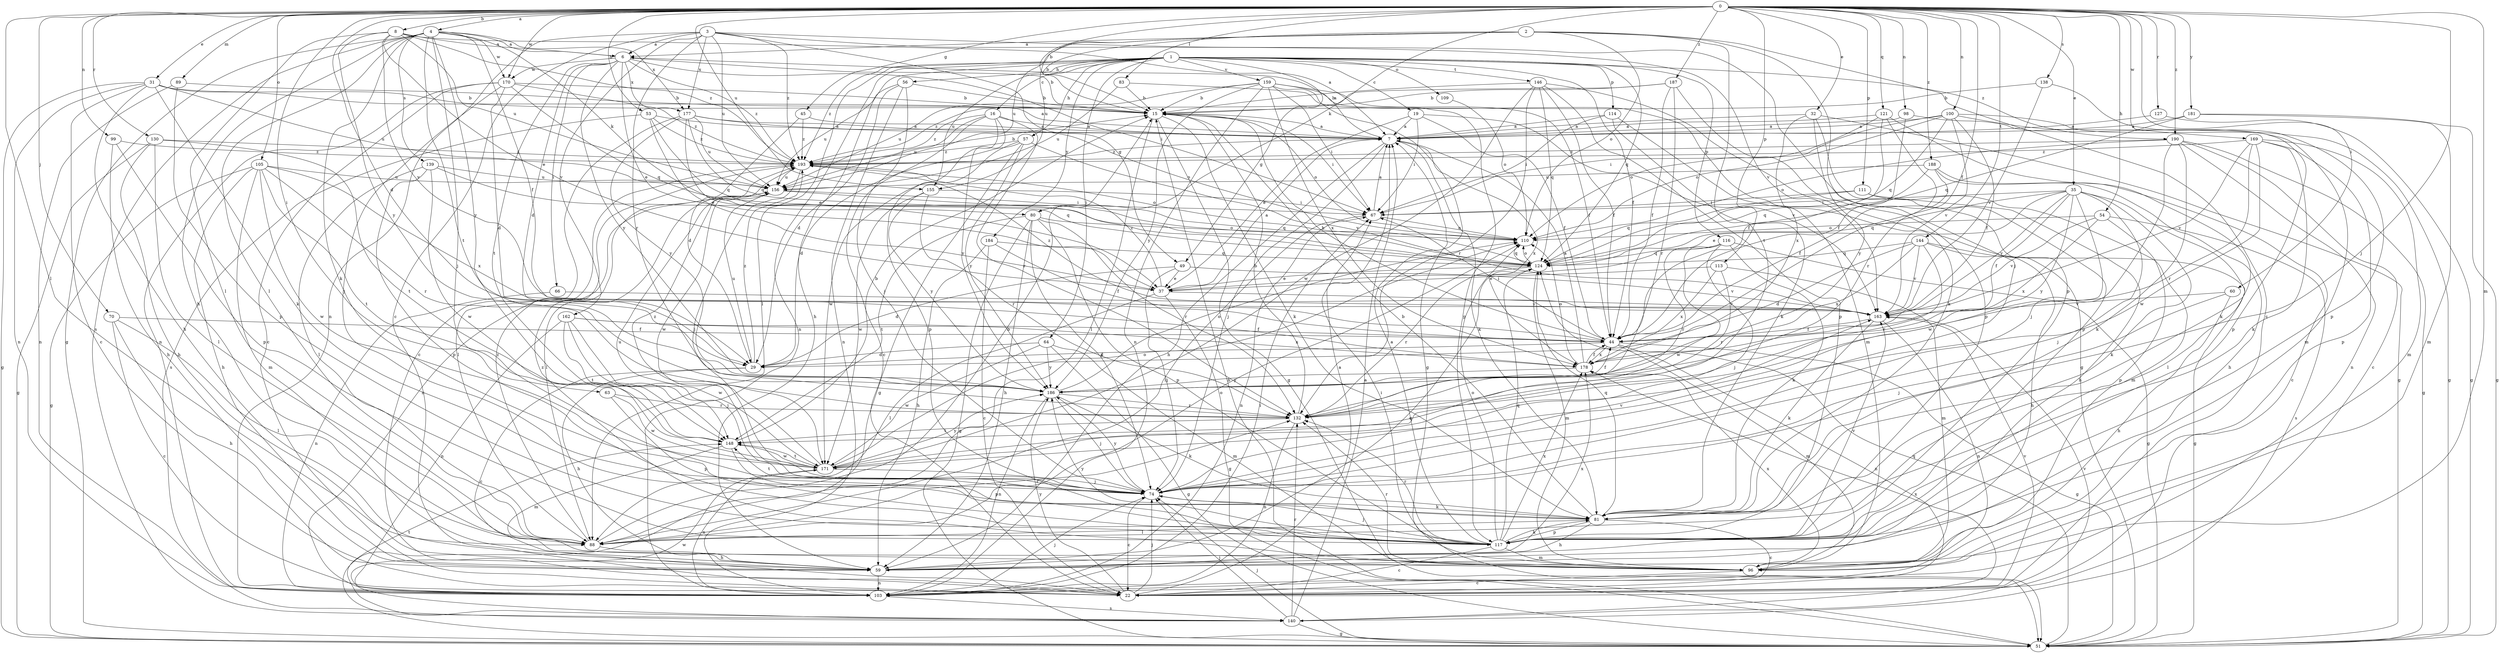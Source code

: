strict digraph  {
0;
1;
2;
3;
4;
6;
7;
8;
15;
16;
19;
22;
29;
31;
32;
35;
37;
44;
45;
49;
51;
53;
54;
56;
57;
59;
60;
63;
64;
66;
67;
70;
74;
80;
81;
83;
88;
89;
96;
98;
99;
100;
103;
105;
109;
110;
111;
113;
114;
116;
117;
121;
124;
127;
130;
132;
138;
139;
140;
144;
146;
148;
155;
156;
159;
162;
163;
169;
170;
171;
177;
178;
181;
184;
186;
187;
188;
190;
193;
0 -> 4  [label=a];
0 -> 8  [label=b];
0 -> 15  [label=b];
0 -> 29  [label=d];
0 -> 31  [label=e];
0 -> 32  [label=e];
0 -> 35  [label=e];
0 -> 44  [label=f];
0 -> 45  [label=g];
0 -> 53  [label=h];
0 -> 54  [label=h];
0 -> 60  [label=i];
0 -> 63  [label=i];
0 -> 70  [label=j];
0 -> 74  [label=j];
0 -> 80  [label=k];
0 -> 83  [label=l];
0 -> 88  [label=l];
0 -> 89  [label=m];
0 -> 96  [label=m];
0 -> 98  [label=n];
0 -> 99  [label=n];
0 -> 100  [label=n];
0 -> 105  [label=o];
0 -> 111  [label=p];
0 -> 113  [label=p];
0 -> 121  [label=q];
0 -> 127  [label=r];
0 -> 130  [label=r];
0 -> 138  [label=s];
0 -> 144  [label=t];
0 -> 155  [label=u];
0 -> 169  [label=w];
0 -> 170  [label=w];
0 -> 181  [label=y];
0 -> 187  [label=z];
0 -> 188  [label=z];
0 -> 190  [label=z];
1 -> 16  [label=c];
1 -> 19  [label=c];
1 -> 44  [label=f];
1 -> 49  [label=g];
1 -> 56  [label=h];
1 -> 57  [label=h];
1 -> 59  [label=h];
1 -> 64  [label=i];
1 -> 88  [label=l];
1 -> 103  [label=n];
1 -> 109  [label=o];
1 -> 114  [label=p];
1 -> 116  [label=p];
1 -> 124  [label=q];
1 -> 146  [label=t];
1 -> 155  [label=u];
1 -> 159  [label=v];
1 -> 184  [label=y];
1 -> 190  [label=z];
1 -> 193  [label=z];
2 -> 6  [label=a];
2 -> 15  [label=b];
2 -> 22  [label=c];
2 -> 74  [label=j];
2 -> 110  [label=o];
2 -> 148  [label=t];
2 -> 155  [label=u];
2 -> 156  [label=u];
3 -> 6  [label=a];
3 -> 22  [label=c];
3 -> 49  [label=g];
3 -> 103  [label=n];
3 -> 117  [label=p];
3 -> 132  [label=r];
3 -> 156  [label=u];
3 -> 162  [label=v];
3 -> 163  [label=v];
3 -> 177  [label=x];
3 -> 193  [label=z];
4 -> 6  [label=a];
4 -> 44  [label=f];
4 -> 51  [label=g];
4 -> 59  [label=h];
4 -> 74  [label=j];
4 -> 80  [label=k];
4 -> 81  [label=k];
4 -> 88  [label=l];
4 -> 139  [label=s];
4 -> 140  [label=s];
4 -> 148  [label=t];
4 -> 170  [label=w];
4 -> 177  [label=x];
4 -> 186  [label=y];
6 -> 15  [label=b];
6 -> 29  [label=d];
6 -> 37  [label=e];
6 -> 66  [label=i];
6 -> 67  [label=i];
6 -> 148  [label=t];
6 -> 170  [label=w];
6 -> 177  [label=x];
6 -> 186  [label=y];
6 -> 193  [label=z];
7 -> 6  [label=a];
7 -> 59  [label=h];
7 -> 74  [label=j];
7 -> 81  [label=k];
7 -> 178  [label=x];
7 -> 193  [label=z];
8 -> 6  [label=a];
8 -> 7  [label=a];
8 -> 37  [label=e];
8 -> 88  [label=l];
8 -> 156  [label=u];
8 -> 163  [label=v];
8 -> 186  [label=y];
8 -> 193  [label=z];
15 -> 7  [label=a];
15 -> 51  [label=g];
15 -> 67  [label=i];
15 -> 81  [label=k];
15 -> 88  [label=l];
15 -> 110  [label=o];
16 -> 7  [label=a];
16 -> 22  [label=c];
16 -> 117  [label=p];
16 -> 132  [label=r];
16 -> 156  [label=u];
16 -> 186  [label=y];
16 -> 193  [label=z];
19 -> 7  [label=a];
19 -> 37  [label=e];
19 -> 44  [label=f];
19 -> 67  [label=i];
19 -> 163  [label=v];
22 -> 7  [label=a];
22 -> 74  [label=j];
22 -> 163  [label=v];
22 -> 186  [label=y];
29 -> 22  [label=c];
29 -> 59  [label=h];
29 -> 156  [label=u];
29 -> 193  [label=z];
31 -> 7  [label=a];
31 -> 15  [label=b];
31 -> 22  [label=c];
31 -> 51  [label=g];
31 -> 59  [label=h];
31 -> 81  [label=k];
31 -> 103  [label=n];
31 -> 156  [label=u];
32 -> 7  [label=a];
32 -> 51  [label=g];
32 -> 117  [label=p];
32 -> 178  [label=x];
32 -> 186  [label=y];
35 -> 37  [label=e];
35 -> 44  [label=f];
35 -> 67  [label=i];
35 -> 74  [label=j];
35 -> 81  [label=k];
35 -> 88  [label=l];
35 -> 124  [label=q];
35 -> 163  [label=v];
35 -> 171  [label=w];
35 -> 186  [label=y];
37 -> 7  [label=a];
37 -> 51  [label=g];
37 -> 88  [label=l];
37 -> 163  [label=v];
37 -> 193  [label=z];
44 -> 15  [label=b];
44 -> 29  [label=d];
44 -> 51  [label=g];
44 -> 67  [label=i];
44 -> 96  [label=m];
44 -> 103  [label=n];
44 -> 178  [label=x];
45 -> 7  [label=a];
45 -> 29  [label=d];
45 -> 193  [label=z];
49 -> 29  [label=d];
49 -> 37  [label=e];
49 -> 74  [label=j];
49 -> 163  [label=v];
51 -> 15  [label=b];
51 -> 74  [label=j];
51 -> 124  [label=q];
53 -> 7  [label=a];
53 -> 37  [label=e];
53 -> 124  [label=q];
53 -> 140  [label=s];
53 -> 193  [label=z];
54 -> 110  [label=o];
54 -> 117  [label=p];
54 -> 140  [label=s];
54 -> 163  [label=v];
54 -> 178  [label=x];
56 -> 15  [label=b];
56 -> 29  [label=d];
56 -> 74  [label=j];
56 -> 103  [label=n];
56 -> 156  [label=u];
57 -> 29  [label=d];
57 -> 51  [label=g];
57 -> 163  [label=v];
57 -> 171  [label=w];
57 -> 186  [label=y];
57 -> 193  [label=z];
59 -> 103  [label=n];
59 -> 124  [label=q];
59 -> 178  [label=x];
60 -> 59  [label=h];
60 -> 74  [label=j];
60 -> 163  [label=v];
63 -> 117  [label=p];
63 -> 132  [label=r];
63 -> 171  [label=w];
64 -> 29  [label=d];
64 -> 51  [label=g];
64 -> 96  [label=m];
64 -> 171  [label=w];
64 -> 186  [label=y];
66 -> 103  [label=n];
66 -> 163  [label=v];
67 -> 7  [label=a];
67 -> 103  [label=n];
67 -> 110  [label=o];
70 -> 22  [label=c];
70 -> 44  [label=f];
70 -> 59  [label=h];
70 -> 88  [label=l];
74 -> 22  [label=c];
74 -> 81  [label=k];
74 -> 148  [label=t];
74 -> 156  [label=u];
74 -> 163  [label=v];
74 -> 186  [label=y];
80 -> 51  [label=g];
80 -> 59  [label=h];
80 -> 74  [label=j];
80 -> 110  [label=o];
80 -> 117  [label=p];
80 -> 132  [label=r];
80 -> 148  [label=t];
81 -> 15  [label=b];
81 -> 22  [label=c];
81 -> 59  [label=h];
81 -> 88  [label=l];
81 -> 117  [label=p];
81 -> 124  [label=q];
83 -> 15  [label=b];
83 -> 81  [label=k];
83 -> 156  [label=u];
88 -> 15  [label=b];
88 -> 59  [label=h];
88 -> 67  [label=i];
88 -> 110  [label=o];
88 -> 132  [label=r];
88 -> 193  [label=z];
89 -> 15  [label=b];
89 -> 103  [label=n];
89 -> 117  [label=p];
96 -> 22  [label=c];
96 -> 67  [label=i];
96 -> 132  [label=r];
96 -> 178  [label=x];
96 -> 193  [label=z];
98 -> 7  [label=a];
98 -> 44  [label=f];
98 -> 96  [label=m];
99 -> 59  [label=h];
99 -> 117  [label=p];
99 -> 193  [label=z];
100 -> 7  [label=a];
100 -> 44  [label=f];
100 -> 51  [label=g];
100 -> 67  [label=i];
100 -> 110  [label=o];
100 -> 117  [label=p];
100 -> 124  [label=q];
100 -> 163  [label=v];
103 -> 67  [label=i];
103 -> 74  [label=j];
103 -> 140  [label=s];
105 -> 51  [label=g];
105 -> 59  [label=h];
105 -> 96  [label=m];
105 -> 132  [label=r];
105 -> 148  [label=t];
105 -> 156  [label=u];
105 -> 171  [label=w];
105 -> 178  [label=x];
109 -> 110  [label=o];
110 -> 124  [label=q];
111 -> 59  [label=h];
111 -> 67  [label=i];
111 -> 96  [label=m];
111 -> 124  [label=q];
113 -> 37  [label=e];
113 -> 96  [label=m];
113 -> 132  [label=r];
113 -> 178  [label=x];
114 -> 7  [label=a];
114 -> 67  [label=i];
114 -> 81  [label=k];
114 -> 96  [label=m];
116 -> 51  [label=g];
116 -> 74  [label=j];
116 -> 81  [label=k];
116 -> 124  [label=q];
116 -> 132  [label=r];
116 -> 171  [label=w];
117 -> 7  [label=a];
117 -> 22  [label=c];
117 -> 74  [label=j];
117 -> 81  [label=k];
117 -> 96  [label=m];
117 -> 110  [label=o];
117 -> 124  [label=q];
117 -> 132  [label=r];
117 -> 163  [label=v];
117 -> 178  [label=x];
117 -> 186  [label=y];
121 -> 7  [label=a];
121 -> 44  [label=f];
121 -> 81  [label=k];
121 -> 110  [label=o];
121 -> 132  [label=r];
124 -> 37  [label=e];
124 -> 96  [label=m];
124 -> 110  [label=o];
124 -> 132  [label=r];
127 -> 7  [label=a];
127 -> 51  [label=g];
130 -> 51  [label=g];
130 -> 59  [label=h];
130 -> 88  [label=l];
130 -> 148  [label=t];
130 -> 193  [label=z];
132 -> 15  [label=b];
132 -> 103  [label=n];
132 -> 148  [label=t];
138 -> 15  [label=b];
138 -> 117  [label=p];
138 -> 163  [label=v];
139 -> 88  [label=l];
139 -> 117  [label=p];
139 -> 124  [label=q];
139 -> 156  [label=u];
139 -> 171  [label=w];
140 -> 7  [label=a];
140 -> 51  [label=g];
140 -> 74  [label=j];
140 -> 132  [label=r];
140 -> 148  [label=t];
140 -> 163  [label=v];
140 -> 171  [label=w];
140 -> 178  [label=x];
144 -> 29  [label=d];
144 -> 51  [label=g];
144 -> 59  [label=h];
144 -> 124  [label=q];
144 -> 132  [label=r];
144 -> 163  [label=v];
144 -> 178  [label=x];
146 -> 15  [label=b];
146 -> 44  [label=f];
146 -> 51  [label=g];
146 -> 117  [label=p];
146 -> 124  [label=q];
146 -> 132  [label=r];
146 -> 171  [label=w];
148 -> 15  [label=b];
148 -> 96  [label=m];
148 -> 117  [label=p];
148 -> 171  [label=w];
155 -> 67  [label=i];
155 -> 132  [label=r];
155 -> 171  [label=w];
155 -> 186  [label=y];
156 -> 67  [label=i];
156 -> 88  [label=l];
156 -> 103  [label=n];
156 -> 124  [label=q];
156 -> 171  [label=w];
159 -> 15  [label=b];
159 -> 44  [label=f];
159 -> 51  [label=g];
159 -> 67  [label=i];
159 -> 103  [label=n];
159 -> 117  [label=p];
159 -> 156  [label=u];
159 -> 178  [label=x];
159 -> 186  [label=y];
162 -> 44  [label=f];
162 -> 74  [label=j];
162 -> 103  [label=n];
162 -> 148  [label=t];
162 -> 171  [label=w];
162 -> 178  [label=x];
163 -> 44  [label=f];
163 -> 81  [label=k];
163 -> 103  [label=n];
163 -> 193  [label=z];
169 -> 81  [label=k];
169 -> 96  [label=m];
169 -> 117  [label=p];
169 -> 132  [label=r];
169 -> 163  [label=v];
169 -> 171  [label=w];
169 -> 193  [label=z];
170 -> 15  [label=b];
170 -> 22  [label=c];
170 -> 29  [label=d];
170 -> 74  [label=j];
170 -> 103  [label=n];
170 -> 124  [label=q];
170 -> 193  [label=z];
171 -> 74  [label=j];
171 -> 103  [label=n];
171 -> 110  [label=o];
171 -> 148  [label=t];
171 -> 186  [label=y];
171 -> 193  [label=z];
177 -> 7  [label=a];
177 -> 22  [label=c];
177 -> 37  [label=e];
177 -> 110  [label=o];
177 -> 124  [label=q];
177 -> 156  [label=u];
177 -> 186  [label=y];
178 -> 7  [label=a];
178 -> 44  [label=f];
178 -> 110  [label=o];
178 -> 186  [label=y];
181 -> 7  [label=a];
181 -> 51  [label=g];
181 -> 96  [label=m];
181 -> 124  [label=q];
184 -> 22  [label=c];
184 -> 44  [label=f];
184 -> 59  [label=h];
184 -> 124  [label=q];
186 -> 44  [label=f];
186 -> 74  [label=j];
186 -> 81  [label=k];
186 -> 103  [label=n];
186 -> 110  [label=o];
186 -> 132  [label=r];
187 -> 15  [label=b];
187 -> 44  [label=f];
187 -> 117  [label=p];
187 -> 132  [label=r];
187 -> 193  [label=z];
188 -> 22  [label=c];
188 -> 44  [label=f];
188 -> 59  [label=h];
188 -> 124  [label=q];
188 -> 156  [label=u];
190 -> 22  [label=c];
190 -> 51  [label=g];
190 -> 74  [label=j];
190 -> 81  [label=k];
190 -> 103  [label=n];
190 -> 110  [label=o];
190 -> 193  [label=z];
193 -> 15  [label=b];
193 -> 74  [label=j];
193 -> 88  [label=l];
193 -> 110  [label=o];
193 -> 156  [label=u];
}
